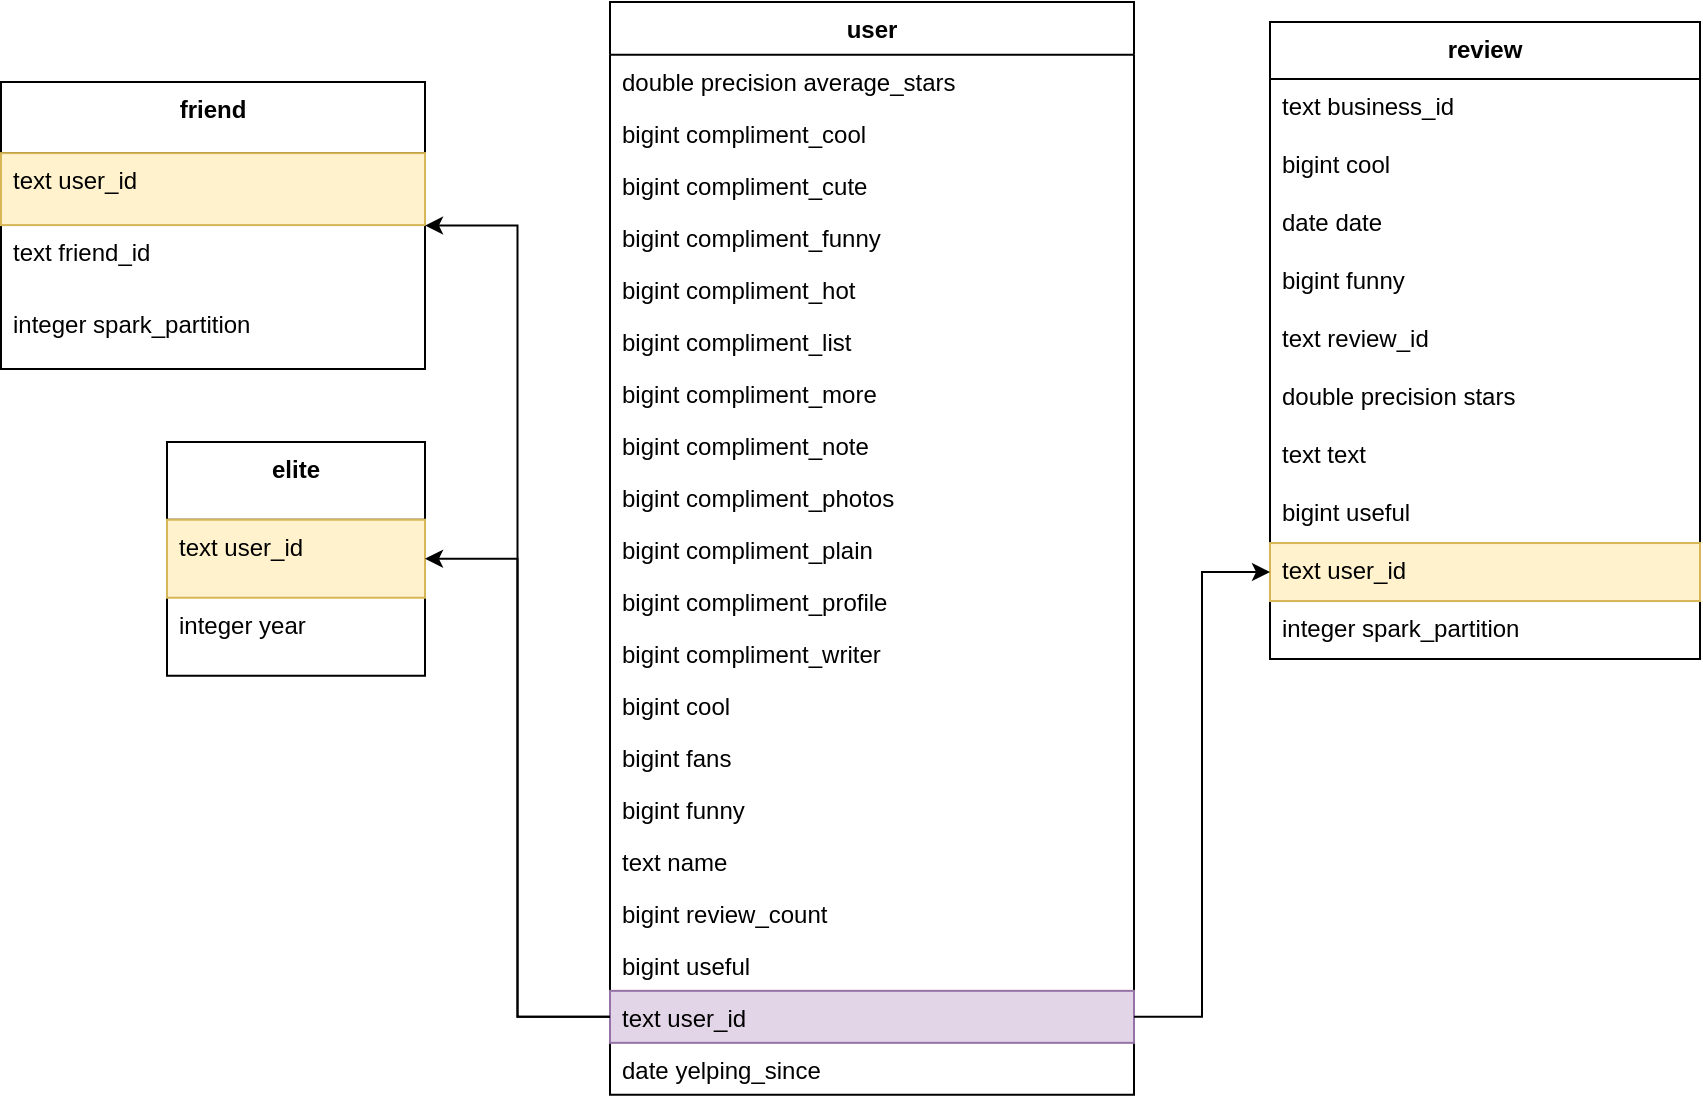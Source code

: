<mxfile version="26.0.5">
  <diagram name="Page-1" id="hYRZN-2AbdXZaO3fGx3M">
    <mxGraphModel dx="2038" dy="1289" grid="0" gridSize="10" guides="1" tooltips="1" connect="1" arrows="1" fold="1" page="0" pageScale="1" pageWidth="827" pageHeight="1169" math="0" shadow="0">
      <root>
        <mxCell id="0" />
        <mxCell id="1" parent="0" />
        <mxCell id="LFKeAzobE544uDcoaKf7-1" value="elite" style="swimlane;fontStyle=1;align=center;verticalAlign=top;childLayout=stackLayout;horizontal=1;startSize=38.857;horizontalStack=0;resizeParent=1;resizeParentMax=0;resizeLast=0;collapsible=0;marginBottom=0;" parent="1" vertex="1">
          <mxGeometry x="-11.5" y="190" width="129" height="116.857" as="geometry" />
        </mxCell>
        <mxCell id="LFKeAzobE544uDcoaKf7-2" value="text user_id" style="text;strokeColor=#d6b656;fillColor=#fff2cc;align=left;verticalAlign=top;spacingLeft=4;spacingRight=4;overflow=hidden;rotatable=0;points=[[0,0.5],[1,0.5]];portConstraint=eastwest;" parent="LFKeAzobE544uDcoaKf7-1" vertex="1">
          <mxGeometry y="38.857" width="129" height="39" as="geometry" />
        </mxCell>
        <mxCell id="LFKeAzobE544uDcoaKf7-3" value="integer year" style="text;strokeColor=none;fillColor=none;align=left;verticalAlign=top;spacingLeft=4;spacingRight=4;overflow=hidden;rotatable=0;points=[[0,0.5],[1,0.5]];portConstraint=eastwest;" parent="LFKeAzobE544uDcoaKf7-1" vertex="1">
          <mxGeometry y="77.857" width="129" height="39" as="geometry" />
        </mxCell>
        <mxCell id="LFKeAzobE544uDcoaKf7-5" value="friend" style="swimlane;fontStyle=1;align=center;verticalAlign=top;childLayout=stackLayout;horizontal=1;startSize=35.556;horizontalStack=0;resizeParent=1;resizeParentMax=0;resizeLast=0;collapsible=0;marginBottom=0;" parent="1" vertex="1">
          <mxGeometry x="-94.5" y="10.0" width="212" height="143.556" as="geometry" />
        </mxCell>
        <mxCell id="LFKeAzobE544uDcoaKf7-6" value="text user_id" style="text;strokeColor=#d6b656;fillColor=#fff2cc;align=left;verticalAlign=top;spacingLeft=4;spacingRight=4;overflow=hidden;rotatable=0;points=[[0,0.5],[1,0.5]];portConstraint=eastwest;" parent="LFKeAzobE544uDcoaKf7-5" vertex="1">
          <mxGeometry y="35.556" width="212" height="36" as="geometry" />
        </mxCell>
        <mxCell id="LFKeAzobE544uDcoaKf7-7" value="text friend_id" style="text;strokeColor=none;fillColor=none;align=left;verticalAlign=top;spacingLeft=4;spacingRight=4;overflow=hidden;rotatable=0;points=[[0,0.5],[1,0.5]];portConstraint=eastwest;" parent="LFKeAzobE544uDcoaKf7-5" vertex="1">
          <mxGeometry y="71.556" width="212" height="36" as="geometry" />
        </mxCell>
        <mxCell id="LFKeAzobE544uDcoaKf7-8" value="integer spark_partition" style="text;strokeColor=none;fillColor=none;align=left;verticalAlign=top;spacingLeft=4;spacingRight=4;overflow=hidden;rotatable=0;points=[[0,0.5],[1,0.5]];portConstraint=eastwest;" parent="LFKeAzobE544uDcoaKf7-5" vertex="1">
          <mxGeometry y="107.556" width="212" height="36" as="geometry" />
        </mxCell>
        <mxCell id="LFKeAzobE544uDcoaKf7-10" value="review" style="swimlane;fontStyle=1;align=center;verticalAlign=top;childLayout=stackLayout;horizontal=1;startSize=28.522;horizontalStack=0;resizeParent=1;resizeParentMax=0;resizeLast=0;collapsible=0;marginBottom=0;" parent="1" vertex="1">
          <mxGeometry x="540" y="-20" width="215" height="318.522" as="geometry" />
        </mxCell>
        <mxCell id="LFKeAzobE544uDcoaKf7-11" value="text business_id" style="text;align=left;verticalAlign=top;spacingLeft=4;spacingRight=4;overflow=hidden;rotatable=0;points=[[0,0.5],[1,0.5]];portConstraint=eastwest;" parent="LFKeAzobE544uDcoaKf7-10" vertex="1">
          <mxGeometry y="28.522" width="215" height="29" as="geometry" />
        </mxCell>
        <mxCell id="LFKeAzobE544uDcoaKf7-12" value="bigint cool" style="text;strokeColor=none;fillColor=none;align=left;verticalAlign=top;spacingLeft=4;spacingRight=4;overflow=hidden;rotatable=0;points=[[0,0.5],[1,0.5]];portConstraint=eastwest;" parent="LFKeAzobE544uDcoaKf7-10" vertex="1">
          <mxGeometry y="57.522" width="215" height="29" as="geometry" />
        </mxCell>
        <mxCell id="LFKeAzobE544uDcoaKf7-13" value="date date" style="text;strokeColor=none;fillColor=none;align=left;verticalAlign=top;spacingLeft=4;spacingRight=4;overflow=hidden;rotatable=0;points=[[0,0.5],[1,0.5]];portConstraint=eastwest;" parent="LFKeAzobE544uDcoaKf7-10" vertex="1">
          <mxGeometry y="86.522" width="215" height="29" as="geometry" />
        </mxCell>
        <mxCell id="LFKeAzobE544uDcoaKf7-14" value="bigint funny" style="text;strokeColor=none;fillColor=none;align=left;verticalAlign=top;spacingLeft=4;spacingRight=4;overflow=hidden;rotatable=0;points=[[0,0.5],[1,0.5]];portConstraint=eastwest;" parent="LFKeAzobE544uDcoaKf7-10" vertex="1">
          <mxGeometry y="115.522" width="215" height="29" as="geometry" />
        </mxCell>
        <mxCell id="LFKeAzobE544uDcoaKf7-15" value="text review_id" style="text;strokeColor=none;fillColor=none;align=left;verticalAlign=top;spacingLeft=4;spacingRight=4;overflow=hidden;rotatable=0;points=[[0,0.5],[1,0.5]];portConstraint=eastwest;" parent="LFKeAzobE544uDcoaKf7-10" vertex="1">
          <mxGeometry y="144.522" width="215" height="29" as="geometry" />
        </mxCell>
        <mxCell id="LFKeAzobE544uDcoaKf7-16" value="double precision stars" style="text;strokeColor=none;fillColor=none;align=left;verticalAlign=top;spacingLeft=4;spacingRight=4;overflow=hidden;rotatable=0;points=[[0,0.5],[1,0.5]];portConstraint=eastwest;" parent="LFKeAzobE544uDcoaKf7-10" vertex="1">
          <mxGeometry y="173.522" width="215" height="29" as="geometry" />
        </mxCell>
        <mxCell id="LFKeAzobE544uDcoaKf7-17" value="text text" style="text;strokeColor=none;fillColor=none;align=left;verticalAlign=top;spacingLeft=4;spacingRight=4;overflow=hidden;rotatable=0;points=[[0,0.5],[1,0.5]];portConstraint=eastwest;" parent="LFKeAzobE544uDcoaKf7-10" vertex="1">
          <mxGeometry y="202.522" width="215" height="29" as="geometry" />
        </mxCell>
        <mxCell id="LFKeAzobE544uDcoaKf7-18" value="bigint useful" style="text;strokeColor=none;fillColor=none;align=left;verticalAlign=top;spacingLeft=4;spacingRight=4;overflow=hidden;rotatable=0;points=[[0,0.5],[1,0.5]];portConstraint=eastwest;" parent="LFKeAzobE544uDcoaKf7-10" vertex="1">
          <mxGeometry y="231.522" width="215" height="29" as="geometry" />
        </mxCell>
        <mxCell id="LFKeAzobE544uDcoaKf7-19" value="text user_id" style="text;strokeColor=#d6b656;fillColor=#fff2cc;align=left;verticalAlign=top;spacingLeft=4;spacingRight=4;overflow=hidden;rotatable=0;points=[[0,0.5],[1,0.5]];portConstraint=eastwest;" parent="LFKeAzobE544uDcoaKf7-10" vertex="1">
          <mxGeometry y="260.522" width="215" height="29" as="geometry" />
        </mxCell>
        <mxCell id="LFKeAzobE544uDcoaKf7-20" value="integer spark_partition" style="text;strokeColor=none;fillColor=none;align=left;verticalAlign=top;spacingLeft=4;spacingRight=4;overflow=hidden;rotatable=0;points=[[0,0.5],[1,0.5]];portConstraint=eastwest;" parent="LFKeAzobE544uDcoaKf7-10" vertex="1">
          <mxGeometry y="289.522" width="215" height="29" as="geometry" />
        </mxCell>
        <mxCell id="LFKeAzobE544uDcoaKf7-22" value="user" style="swimlane;fontStyle=1;align=center;verticalAlign=top;childLayout=stackLayout;horizontal=1;startSize=26.419;horizontalStack=0;resizeParent=1;resizeParentMax=0;resizeLast=0;collapsible=0;marginBottom=0;" parent="1" vertex="1">
          <mxGeometry x="210" y="-30" width="262" height="546.419" as="geometry" />
        </mxCell>
        <mxCell id="LFKeAzobE544uDcoaKf7-23" value="double precision average_stars" style="text;strokeColor=none;fillColor=none;align=left;verticalAlign=top;spacingLeft=4;spacingRight=4;overflow=hidden;rotatable=0;points=[[0,0.5],[1,0.5]];portConstraint=eastwest;" parent="LFKeAzobE544uDcoaKf7-22" vertex="1">
          <mxGeometry y="26.419" width="262" height="26" as="geometry" />
        </mxCell>
        <mxCell id="LFKeAzobE544uDcoaKf7-24" value="bigint compliment_cool" style="text;strokeColor=none;fillColor=none;align=left;verticalAlign=top;spacingLeft=4;spacingRight=4;overflow=hidden;rotatable=0;points=[[0,0.5],[1,0.5]];portConstraint=eastwest;" parent="LFKeAzobE544uDcoaKf7-22" vertex="1">
          <mxGeometry y="52.419" width="262" height="26" as="geometry" />
        </mxCell>
        <mxCell id="LFKeAzobE544uDcoaKf7-25" value="bigint compliment_cute" style="text;strokeColor=none;fillColor=none;align=left;verticalAlign=top;spacingLeft=4;spacingRight=4;overflow=hidden;rotatable=0;points=[[0,0.5],[1,0.5]];portConstraint=eastwest;" parent="LFKeAzobE544uDcoaKf7-22" vertex="1">
          <mxGeometry y="78.419" width="262" height="26" as="geometry" />
        </mxCell>
        <mxCell id="LFKeAzobE544uDcoaKf7-26" value="bigint compliment_funny" style="text;strokeColor=none;fillColor=none;align=left;verticalAlign=top;spacingLeft=4;spacingRight=4;overflow=hidden;rotatable=0;points=[[0,0.5],[1,0.5]];portConstraint=eastwest;" parent="LFKeAzobE544uDcoaKf7-22" vertex="1">
          <mxGeometry y="104.419" width="262" height="26" as="geometry" />
        </mxCell>
        <mxCell id="LFKeAzobE544uDcoaKf7-27" value="bigint compliment_hot" style="text;strokeColor=none;fillColor=none;align=left;verticalAlign=top;spacingLeft=4;spacingRight=4;overflow=hidden;rotatable=0;points=[[0,0.5],[1,0.5]];portConstraint=eastwest;" parent="LFKeAzobE544uDcoaKf7-22" vertex="1">
          <mxGeometry y="130.419" width="262" height="26" as="geometry" />
        </mxCell>
        <mxCell id="LFKeAzobE544uDcoaKf7-28" value="bigint compliment_list" style="text;strokeColor=none;fillColor=none;align=left;verticalAlign=top;spacingLeft=4;spacingRight=4;overflow=hidden;rotatable=0;points=[[0,0.5],[1,0.5]];portConstraint=eastwest;" parent="LFKeAzobE544uDcoaKf7-22" vertex="1">
          <mxGeometry y="156.419" width="262" height="26" as="geometry" />
        </mxCell>
        <mxCell id="LFKeAzobE544uDcoaKf7-29" value="bigint compliment_more" style="text;strokeColor=none;fillColor=none;align=left;verticalAlign=top;spacingLeft=4;spacingRight=4;overflow=hidden;rotatable=0;points=[[0,0.5],[1,0.5]];portConstraint=eastwest;" parent="LFKeAzobE544uDcoaKf7-22" vertex="1">
          <mxGeometry y="182.419" width="262" height="26" as="geometry" />
        </mxCell>
        <mxCell id="LFKeAzobE544uDcoaKf7-30" value="bigint compliment_note" style="text;strokeColor=none;fillColor=none;align=left;verticalAlign=top;spacingLeft=4;spacingRight=4;overflow=hidden;rotatable=0;points=[[0,0.5],[1,0.5]];portConstraint=eastwest;" parent="LFKeAzobE544uDcoaKf7-22" vertex="1">
          <mxGeometry y="208.419" width="262" height="26" as="geometry" />
        </mxCell>
        <mxCell id="LFKeAzobE544uDcoaKf7-31" value="bigint compliment_photos" style="text;strokeColor=none;fillColor=none;align=left;verticalAlign=top;spacingLeft=4;spacingRight=4;overflow=hidden;rotatable=0;points=[[0,0.5],[1,0.5]];portConstraint=eastwest;" parent="LFKeAzobE544uDcoaKf7-22" vertex="1">
          <mxGeometry y="234.419" width="262" height="26" as="geometry" />
        </mxCell>
        <mxCell id="LFKeAzobE544uDcoaKf7-32" value="bigint compliment_plain" style="text;strokeColor=none;fillColor=none;align=left;verticalAlign=top;spacingLeft=4;spacingRight=4;overflow=hidden;rotatable=0;points=[[0,0.5],[1,0.5]];portConstraint=eastwest;" parent="LFKeAzobE544uDcoaKf7-22" vertex="1">
          <mxGeometry y="260.419" width="262" height="26" as="geometry" />
        </mxCell>
        <mxCell id="LFKeAzobE544uDcoaKf7-33" value="bigint compliment_profile" style="text;strokeColor=none;fillColor=none;align=left;verticalAlign=top;spacingLeft=4;spacingRight=4;overflow=hidden;rotatable=0;points=[[0,0.5],[1,0.5]];portConstraint=eastwest;" parent="LFKeAzobE544uDcoaKf7-22" vertex="1">
          <mxGeometry y="286.419" width="262" height="26" as="geometry" />
        </mxCell>
        <mxCell id="LFKeAzobE544uDcoaKf7-34" value="bigint compliment_writer" style="text;strokeColor=none;fillColor=none;align=left;verticalAlign=top;spacingLeft=4;spacingRight=4;overflow=hidden;rotatable=0;points=[[0,0.5],[1,0.5]];portConstraint=eastwest;" parent="LFKeAzobE544uDcoaKf7-22" vertex="1">
          <mxGeometry y="312.419" width="262" height="26" as="geometry" />
        </mxCell>
        <mxCell id="LFKeAzobE544uDcoaKf7-35" value="bigint cool" style="text;strokeColor=none;fillColor=none;align=left;verticalAlign=top;spacingLeft=4;spacingRight=4;overflow=hidden;rotatable=0;points=[[0,0.5],[1,0.5]];portConstraint=eastwest;" parent="LFKeAzobE544uDcoaKf7-22" vertex="1">
          <mxGeometry y="338.419" width="262" height="26" as="geometry" />
        </mxCell>
        <mxCell id="LFKeAzobE544uDcoaKf7-36" value="bigint fans" style="text;strokeColor=none;fillColor=none;align=left;verticalAlign=top;spacingLeft=4;spacingRight=4;overflow=hidden;rotatable=0;points=[[0,0.5],[1,0.5]];portConstraint=eastwest;" parent="LFKeAzobE544uDcoaKf7-22" vertex="1">
          <mxGeometry y="364.419" width="262" height="26" as="geometry" />
        </mxCell>
        <mxCell id="LFKeAzobE544uDcoaKf7-37" value="bigint funny" style="text;strokeColor=none;fillColor=none;align=left;verticalAlign=top;spacingLeft=4;spacingRight=4;overflow=hidden;rotatable=0;points=[[0,0.5],[1,0.5]];portConstraint=eastwest;" parent="LFKeAzobE544uDcoaKf7-22" vertex="1">
          <mxGeometry y="390.419" width="262" height="26" as="geometry" />
        </mxCell>
        <mxCell id="LFKeAzobE544uDcoaKf7-38" value="text name" style="text;strokeColor=none;fillColor=none;align=left;verticalAlign=top;spacingLeft=4;spacingRight=4;overflow=hidden;rotatable=0;points=[[0,0.5],[1,0.5]];portConstraint=eastwest;" parent="LFKeAzobE544uDcoaKf7-22" vertex="1">
          <mxGeometry y="416.419" width="262" height="26" as="geometry" />
        </mxCell>
        <mxCell id="LFKeAzobE544uDcoaKf7-39" value="bigint review_count" style="text;strokeColor=none;fillColor=none;align=left;verticalAlign=top;spacingLeft=4;spacingRight=4;overflow=hidden;rotatable=0;points=[[0,0.5],[1,0.5]];portConstraint=eastwest;" parent="LFKeAzobE544uDcoaKf7-22" vertex="1">
          <mxGeometry y="442.419" width="262" height="26" as="geometry" />
        </mxCell>
        <mxCell id="LFKeAzobE544uDcoaKf7-40" value="bigint useful" style="text;strokeColor=none;fillColor=none;align=left;verticalAlign=top;spacingLeft=4;spacingRight=4;overflow=hidden;rotatable=0;points=[[0,0.5],[1,0.5]];portConstraint=eastwest;" parent="LFKeAzobE544uDcoaKf7-22" vertex="1">
          <mxGeometry y="468.419" width="262" height="26" as="geometry" />
        </mxCell>
        <mxCell id="LFKeAzobE544uDcoaKf7-41" value="text user_id" style="text;strokeColor=#9673a6;fillColor=#e1d5e7;align=left;verticalAlign=top;spacingLeft=4;spacingRight=4;overflow=hidden;rotatable=0;points=[[0,0.5],[1,0.5]];portConstraint=eastwest;" parent="LFKeAzobE544uDcoaKf7-22" vertex="1">
          <mxGeometry y="494.419" width="262" height="26" as="geometry" />
        </mxCell>
        <mxCell id="LFKeAzobE544uDcoaKf7-42" value="date yelping_since" style="text;strokeColor=none;fillColor=none;align=left;verticalAlign=top;spacingLeft=4;spacingRight=4;overflow=hidden;rotatable=0;points=[[0,0.5],[1,0.5]];portConstraint=eastwest;" parent="LFKeAzobE544uDcoaKf7-22" vertex="1">
          <mxGeometry y="520.419" width="262" height="26" as="geometry" />
        </mxCell>
        <mxCell id="OF4AMngBy09ONL4g5QcI-2" style="edgeStyle=orthogonalEdgeStyle;rounded=0;orthogonalLoop=1;jettySize=auto;html=1;entryX=1;entryY=0.5;entryDx=0;entryDy=0;" edge="1" parent="1" source="LFKeAzobE544uDcoaKf7-41" target="LFKeAzobE544uDcoaKf7-2">
          <mxGeometry relative="1" as="geometry" />
        </mxCell>
        <mxCell id="OF4AMngBy09ONL4g5QcI-3" style="edgeStyle=orthogonalEdgeStyle;rounded=0;orthogonalLoop=1;jettySize=auto;html=1;entryX=0;entryY=0.5;entryDx=0;entryDy=0;" edge="1" parent="1" source="LFKeAzobE544uDcoaKf7-41" target="LFKeAzobE544uDcoaKf7-19">
          <mxGeometry relative="1" as="geometry" />
        </mxCell>
        <mxCell id="OF4AMngBy09ONL4g5QcI-4" style="edgeStyle=orthogonalEdgeStyle;rounded=0;orthogonalLoop=1;jettySize=auto;html=1;exitX=0;exitY=0.5;exitDx=0;exitDy=0;entryX=1;entryY=0.5;entryDx=0;entryDy=0;" edge="1" parent="1" source="LFKeAzobE544uDcoaKf7-41" target="LFKeAzobE544uDcoaKf7-5">
          <mxGeometry relative="1" as="geometry" />
        </mxCell>
      </root>
    </mxGraphModel>
  </diagram>
</mxfile>
